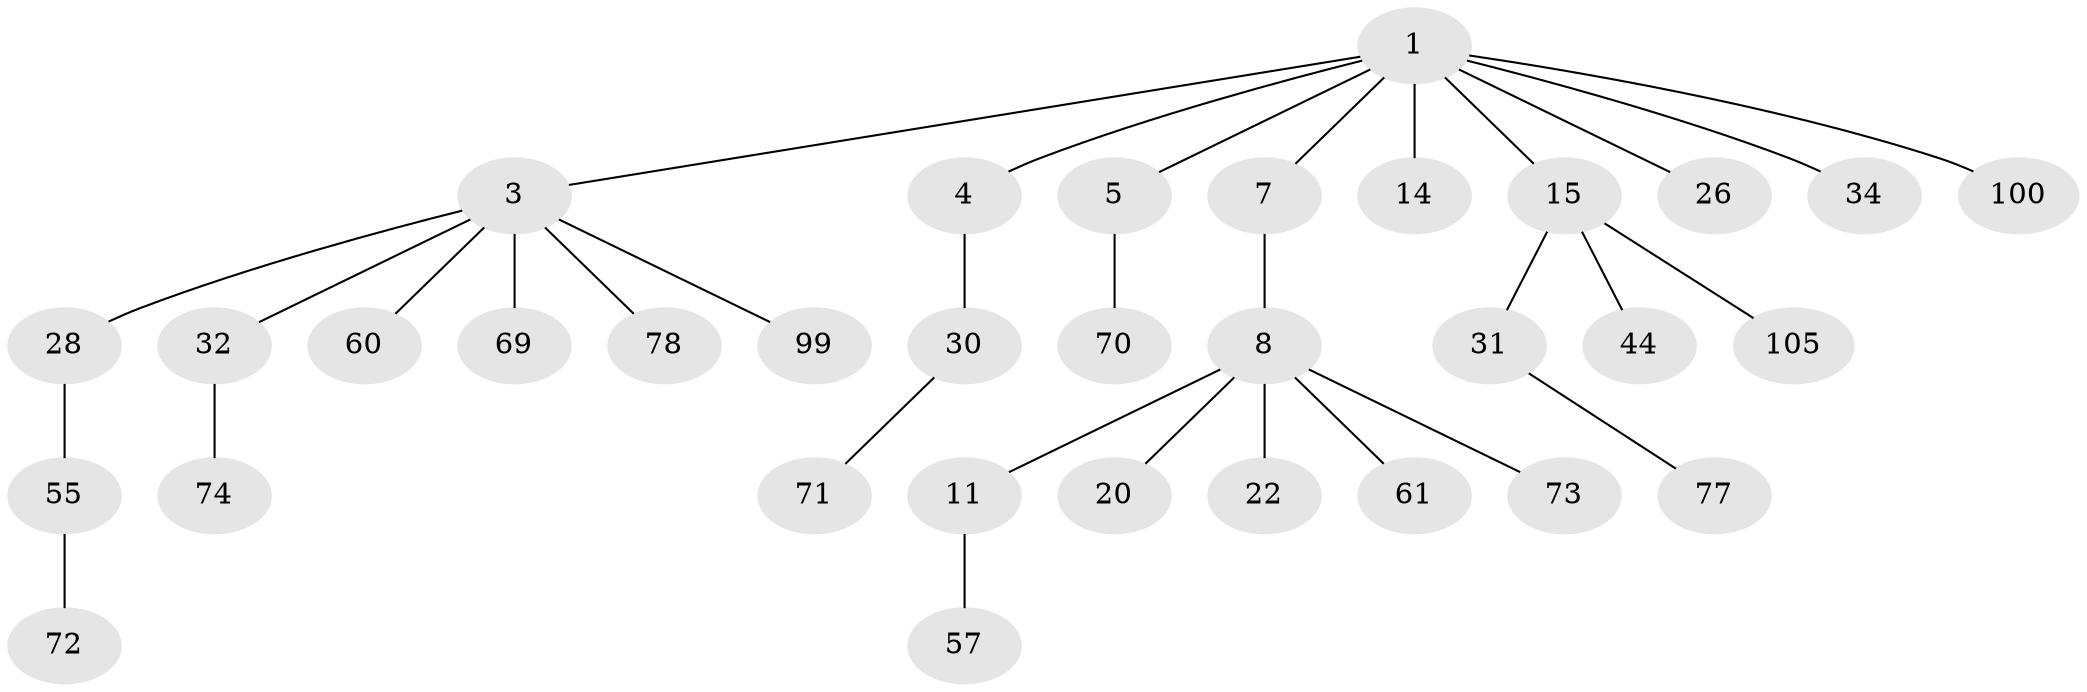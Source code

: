 // original degree distribution, {7: 0.00909090909090909, 4: 0.06363636363636363, 6: 0.02727272727272727, 3: 0.14545454545454545, 1: 0.4727272727272727, 2: 0.2727272727272727, 5: 0.00909090909090909}
// Generated by graph-tools (version 1.1) at 2025/19/03/04/25 18:19:21]
// undirected, 33 vertices, 32 edges
graph export_dot {
graph [start="1"]
  node [color=gray90,style=filled];
  1 [super="+2"];
  3 [super="+21+12+84+6+18"];
  4 [super="+29"];
  5 [super="+68+39+25"];
  7 [super="+65+47"];
  8 [super="+13+109+17+9"];
  11 [super="+54"];
  14;
  15 [super="+16+46+24"];
  20 [super="+80+33+51+106"];
  22 [super="+42"];
  26 [super="+37+45"];
  28 [super="+43"];
  30 [super="+67"];
  31;
  32 [super="+66"];
  34 [super="+79"];
  44;
  55 [super="+85"];
  57 [super="+82+88"];
  60;
  61;
  69;
  70 [super="+93+101"];
  71;
  72 [super="+91"];
  73;
  74 [super="+76"];
  77 [super="+87"];
  78;
  99;
  100;
  105;
  1 -- 3;
  1 -- 5;
  1 -- 7;
  1 -- 15;
  1 -- 34;
  1 -- 100;
  1 -- 26;
  1 -- 4;
  1 -- 14;
  3 -- 78;
  3 -- 28;
  3 -- 60;
  3 -- 99;
  3 -- 32;
  3 -- 69;
  4 -- 30;
  5 -- 70;
  7 -- 8;
  8 -- 11;
  8 -- 20;
  8 -- 22;
  8 -- 73;
  8 -- 61;
  11 -- 57;
  15 -- 44;
  15 -- 31;
  15 -- 105;
  28 -- 55;
  30 -- 71;
  31 -- 77;
  32 -- 74;
  55 -- 72;
}
